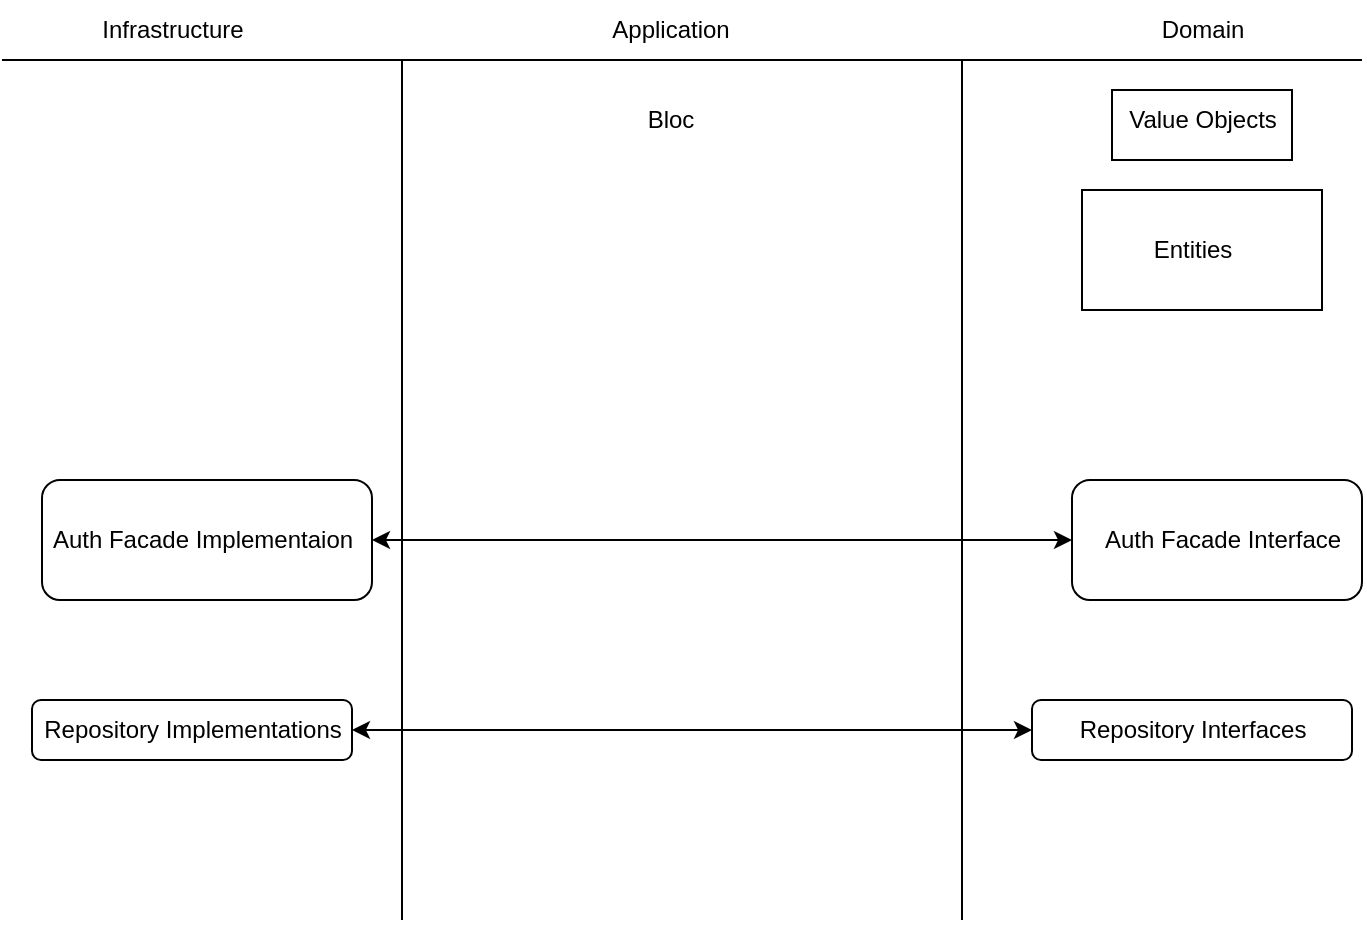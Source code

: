 <mxfile version="20.2.8" type="github">
  <diagram id="FbooXU7vOHhOFlliU_w0" name="Stránka-1">
    <mxGraphModel dx="981" dy="548" grid="1" gridSize="10" guides="1" tooltips="1" connect="1" arrows="1" fold="1" page="1" pageScale="1" pageWidth="827" pageHeight="1169" math="0" shadow="0">
      <root>
        <mxCell id="0" />
        <mxCell id="1" parent="0" />
        <mxCell id="A2VXJHLjkFzaXLWbsRBk-2" value="Infrastructure" style="text;html=1;align=center;verticalAlign=middle;resizable=0;points=[];autosize=1;strokeColor=none;fillColor=none;" parent="1" vertex="1">
          <mxGeometry x="120" y="210" width="90" height="30" as="geometry" />
        </mxCell>
        <mxCell id="A2VXJHLjkFzaXLWbsRBk-3" value="Domain" style="text;html=1;align=center;verticalAlign=middle;resizable=0;points=[];autosize=1;strokeColor=none;fillColor=none;" parent="1" vertex="1">
          <mxGeometry x="650" y="210" width="60" height="30" as="geometry" />
        </mxCell>
        <mxCell id="A2VXJHLjkFzaXLWbsRBk-4" value="Application" style="text;html=1;align=center;verticalAlign=middle;resizable=0;points=[];autosize=1;strokeColor=none;fillColor=none;" parent="1" vertex="1">
          <mxGeometry x="374" y="210" width="80" height="30" as="geometry" />
        </mxCell>
        <mxCell id="-FE646M5ESCikki1Dh_N-1" value="" style="endArrow=none;html=1;rounded=0;" parent="1" edge="1">
          <mxGeometry width="50" height="50" relative="1" as="geometry">
            <mxPoint x="80" y="240" as="sourcePoint" />
            <mxPoint x="760" y="240" as="targetPoint" />
          </mxGeometry>
        </mxCell>
        <mxCell id="-FE646M5ESCikki1Dh_N-2" value="" style="endArrow=none;html=1;rounded=0;" parent="1" edge="1">
          <mxGeometry width="50" height="50" relative="1" as="geometry">
            <mxPoint x="280" y="240" as="sourcePoint" />
            <mxPoint x="280" y="670" as="targetPoint" />
          </mxGeometry>
        </mxCell>
        <mxCell id="-FE646M5ESCikki1Dh_N-3" value="" style="endArrow=none;html=1;rounded=0;" parent="1" edge="1">
          <mxGeometry width="50" height="50" relative="1" as="geometry">
            <mxPoint x="560" y="240" as="sourcePoint" />
            <mxPoint x="560" y="670" as="targetPoint" />
          </mxGeometry>
        </mxCell>
        <mxCell id="-FE646M5ESCikki1Dh_N-4" value="Bloc" style="text;html=1;align=center;verticalAlign=middle;resizable=0;points=[];autosize=1;strokeColor=none;fillColor=none;" parent="1" vertex="1">
          <mxGeometry x="389" y="255" width="50" height="30" as="geometry" />
        </mxCell>
        <mxCell id="-FE646M5ESCikki1Dh_N-5" value="Value Objects" style="text;html=1;align=center;verticalAlign=middle;resizable=0;points=[];autosize=1;strokeColor=none;fillColor=none;" parent="1" vertex="1">
          <mxGeometry x="630" y="255" width="100" height="30" as="geometry" />
        </mxCell>
        <mxCell id="-FE646M5ESCikki1Dh_N-6" value="Entities" style="text;html=1;align=center;verticalAlign=middle;resizable=0;points=[];autosize=1;strokeColor=none;fillColor=none;" parent="1" vertex="1">
          <mxGeometry x="645" y="320" width="60" height="30" as="geometry" />
        </mxCell>
        <mxCell id="-FE646M5ESCikki1Dh_N-8" value="Repository Implementations" style="text;html=1;align=center;verticalAlign=middle;resizable=0;points=[];autosize=1;strokeColor=none;fillColor=none;" parent="1" vertex="1">
          <mxGeometry x="90" y="560" width="170" height="30" as="geometry" />
        </mxCell>
        <mxCell id="-FE646M5ESCikki1Dh_N-10" value="" style="rounded=1;whiteSpace=wrap;html=1;fillColor=none;" parent="1" vertex="1">
          <mxGeometry x="95" y="560" width="160" height="30" as="geometry" />
        </mxCell>
        <mxCell id="-FE646M5ESCikki1Dh_N-11" value="Repository Interfaces" style="text;html=1;align=center;verticalAlign=middle;resizable=0;points=[];autosize=1;strokeColor=none;fillColor=none;" parent="1" vertex="1">
          <mxGeometry x="605" y="560" width="140" height="30" as="geometry" />
        </mxCell>
        <mxCell id="-FE646M5ESCikki1Dh_N-12" value="" style="rounded=1;whiteSpace=wrap;html=1;fillColor=none;" parent="1" vertex="1">
          <mxGeometry x="595" y="560" width="160" height="30" as="geometry" />
        </mxCell>
        <mxCell id="-FE646M5ESCikki1Dh_N-13" value="" style="endArrow=classic;startArrow=classic;html=1;rounded=0;entryX=0;entryY=0.5;entryDx=0;entryDy=0;" parent="1" source="-FE646M5ESCikki1Dh_N-10" target="-FE646M5ESCikki1Dh_N-12" edge="1">
          <mxGeometry width="50" height="50" relative="1" as="geometry">
            <mxPoint x="380" y="430" as="sourcePoint" />
            <mxPoint x="430" y="380" as="targetPoint" />
          </mxGeometry>
        </mxCell>
        <mxCell id="-FE646M5ESCikki1Dh_N-15" value="Auth Facade Interface" style="text;html=1;align=center;verticalAlign=middle;resizable=0;points=[];autosize=1;strokeColor=none;fillColor=none;" parent="1" vertex="1">
          <mxGeometry x="620" y="465" width="140" height="30" as="geometry" />
        </mxCell>
        <mxCell id="-FE646M5ESCikki1Dh_N-16" value="" style="rounded=1;whiteSpace=wrap;html=1;fillColor=none;" parent="1" vertex="1">
          <mxGeometry x="615" y="450" width="145" height="60" as="geometry" />
        </mxCell>
        <mxCell id="-FE646M5ESCikki1Dh_N-17" value="Auth Facade Implementaion" style="text;html=1;align=center;verticalAlign=middle;resizable=0;points=[];autosize=1;strokeColor=none;fillColor=none;" parent="1" vertex="1">
          <mxGeometry x="95" y="465" width="170" height="30" as="geometry" />
        </mxCell>
        <mxCell id="-FE646M5ESCikki1Dh_N-18" value="" style="rounded=1;whiteSpace=wrap;html=1;fillColor=none;" parent="1" vertex="1">
          <mxGeometry x="100" y="450" width="165" height="60" as="geometry" />
        </mxCell>
        <mxCell id="-FE646M5ESCikki1Dh_N-19" value="" style="endArrow=classic;startArrow=classic;html=1;rounded=0;exitX=1;exitY=0.5;exitDx=0;exitDy=0;entryX=0;entryY=0.5;entryDx=0;entryDy=0;" parent="1" source="-FE646M5ESCikki1Dh_N-18" target="-FE646M5ESCikki1Dh_N-16" edge="1">
          <mxGeometry width="50" height="50" relative="1" as="geometry">
            <mxPoint x="380" y="430" as="sourcePoint" />
            <mxPoint x="430" y="380" as="targetPoint" />
          </mxGeometry>
        </mxCell>
        <mxCell id="ycvycnjCmPWomQTGBjYQ-1" value="" style="rounded=0;whiteSpace=wrap;html=1;fillColor=none;" vertex="1" parent="1">
          <mxGeometry x="620" y="305" width="120" height="60" as="geometry" />
        </mxCell>
        <mxCell id="ycvycnjCmPWomQTGBjYQ-2" value="" style="rounded=0;whiteSpace=wrap;html=1;fillColor=none;" vertex="1" parent="1">
          <mxGeometry x="635" y="255" width="90" height="35" as="geometry" />
        </mxCell>
      </root>
    </mxGraphModel>
  </diagram>
</mxfile>
